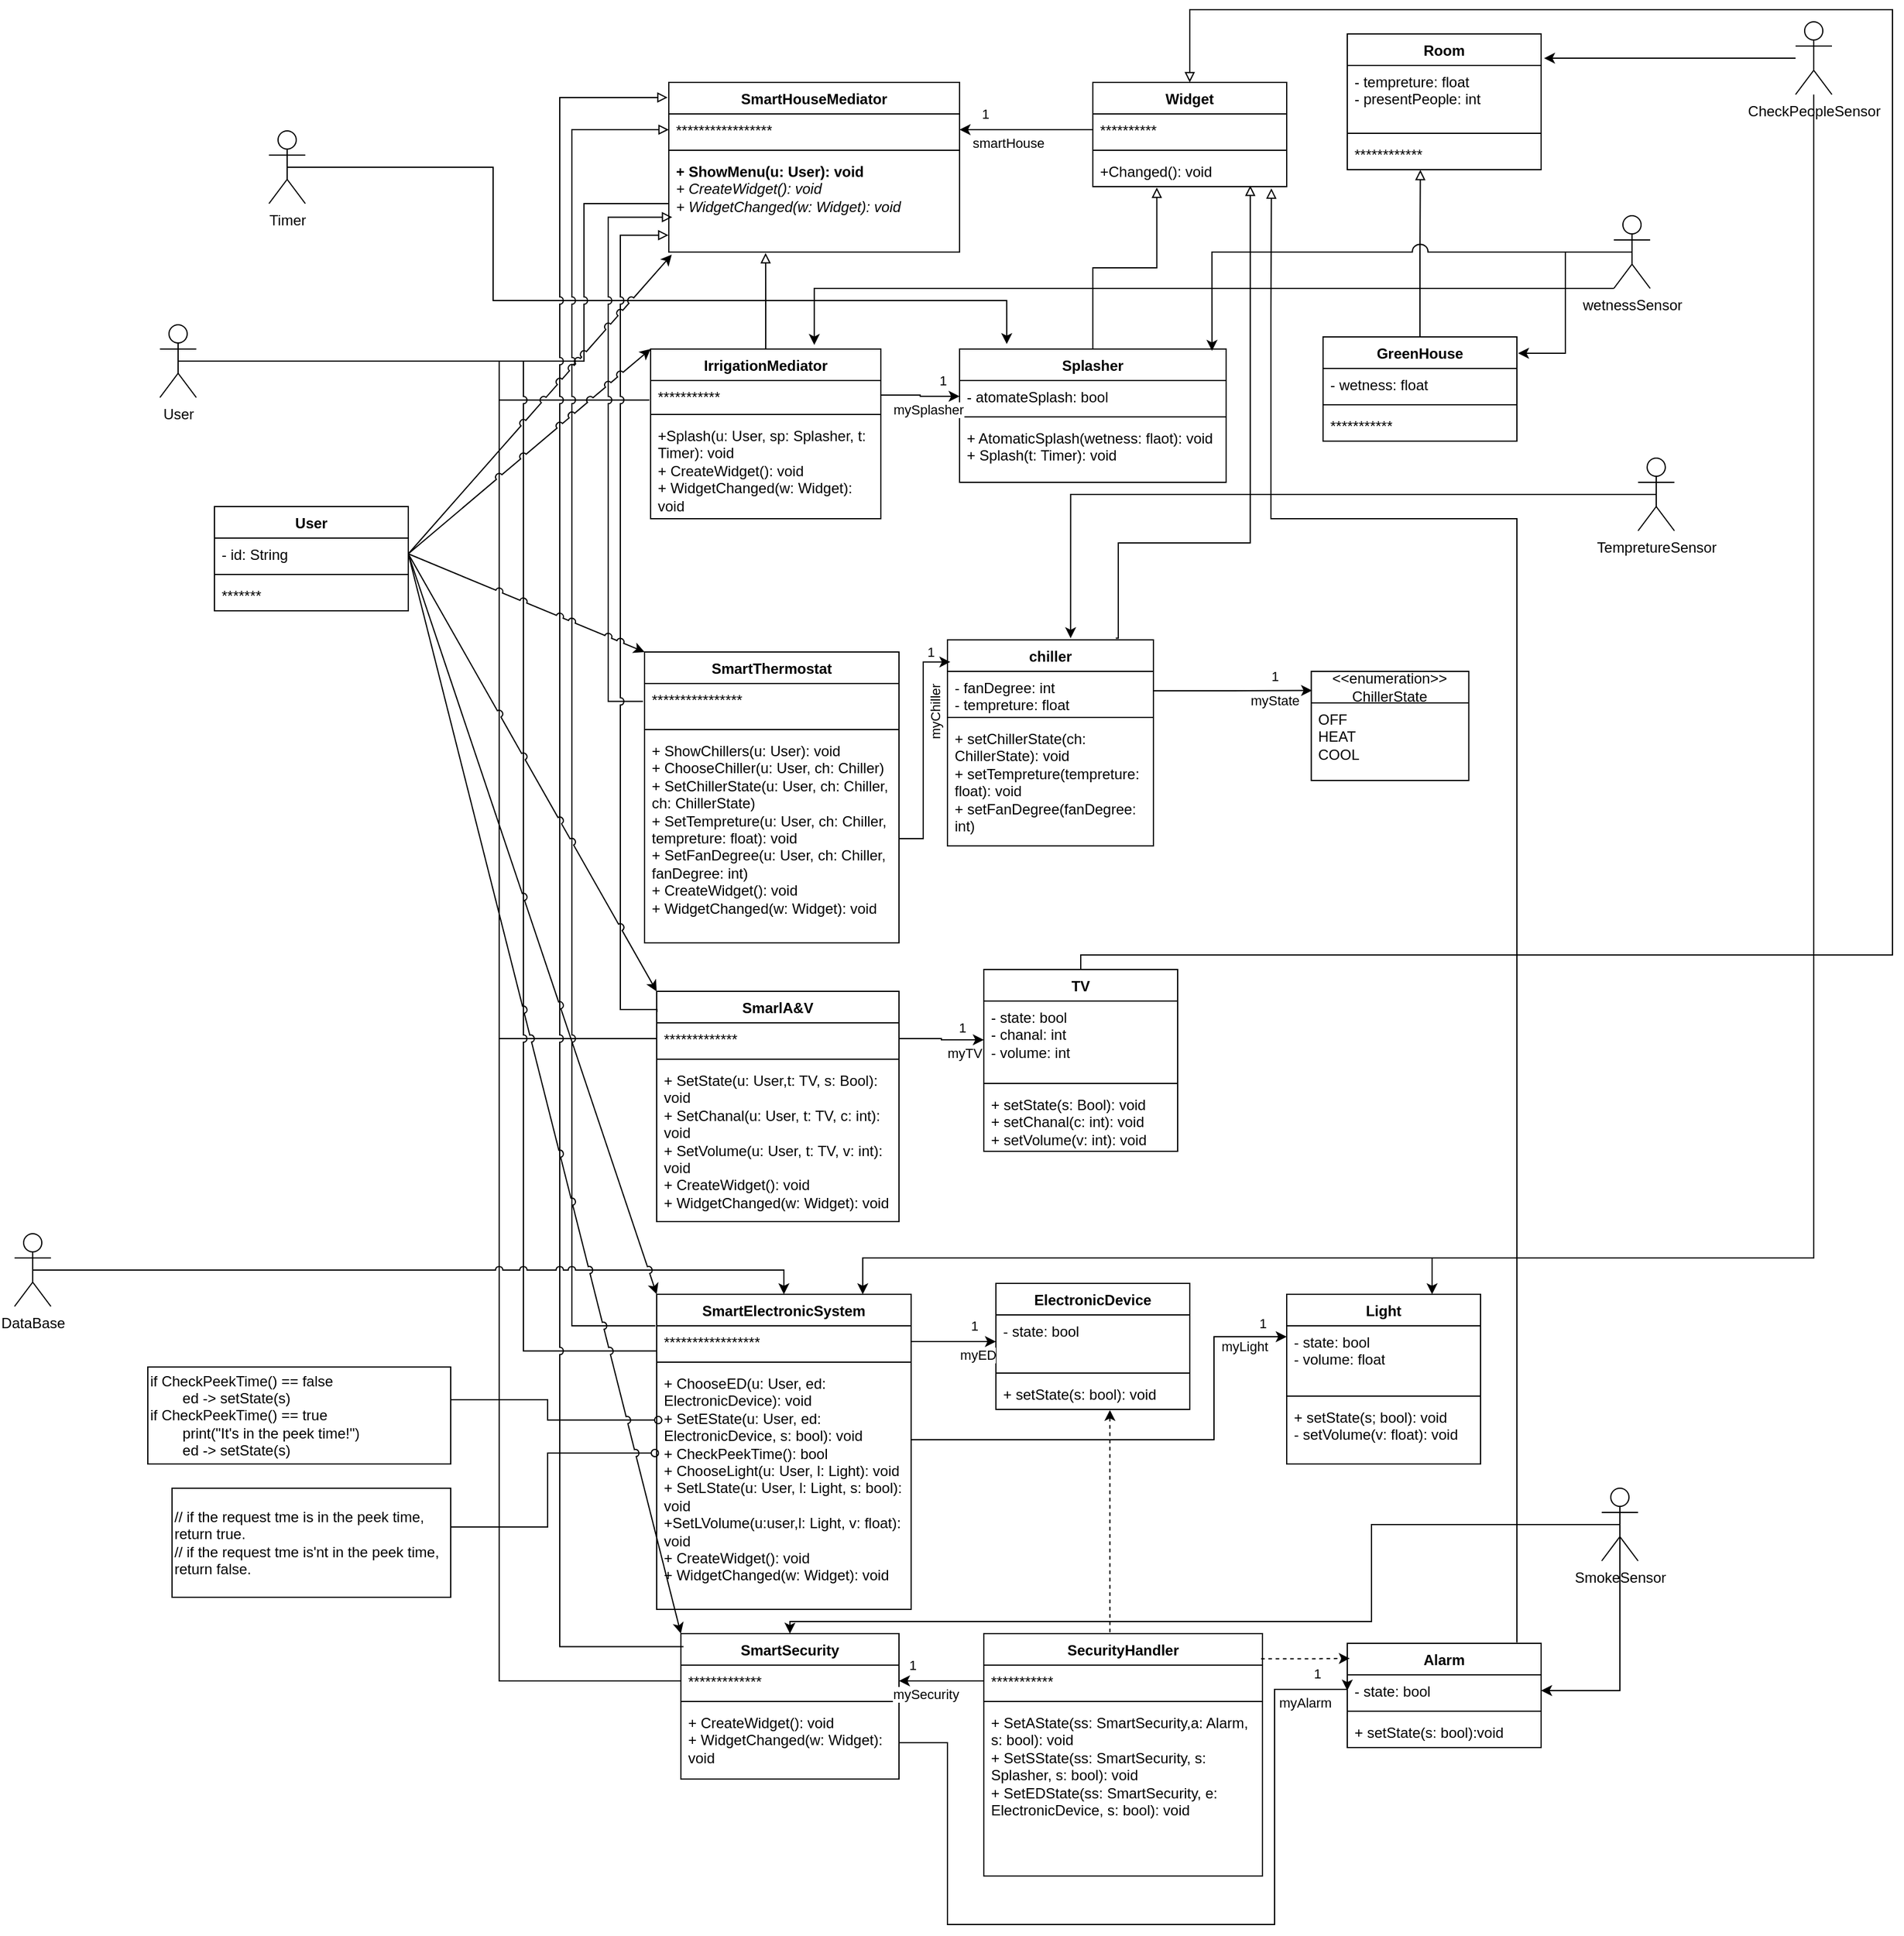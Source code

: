 <mxfile version="26.0.16">
  <diagram name="Page-1" id="rVI1tfhn6U2kd9-MvAMI">
    <mxGraphModel dx="3780" dy="2287" grid="1" gridSize="10" guides="1" tooltips="1" connect="1" arrows="1" fold="1" page="1" pageScale="1" pageWidth="1390" pageHeight="980" math="0" shadow="0">
      <root>
        <mxCell id="0" />
        <mxCell id="1" parent="0" />
        <mxCell id="-4JqRAIje_STTefDtWn_-210" value="SmartHouseMediator" style="swimlane;fontStyle=1;align=center;verticalAlign=top;childLayout=stackLayout;horizontal=1;startSize=26;horizontalStack=0;resizeParent=1;resizeParentMax=0;resizeLast=0;collapsible=1;marginBottom=0;whiteSpace=wrap;html=1;" vertex="1" parent="1">
          <mxGeometry x="-20" y="20" width="240" height="140" as="geometry" />
        </mxCell>
        <mxCell id="-4JqRAIje_STTefDtWn_-211" value="*****************" style="text;strokeColor=none;fillColor=none;align=left;verticalAlign=top;spacingLeft=4;spacingRight=4;overflow=hidden;rotatable=0;points=[[0,0.5],[1,0.5]];portConstraint=eastwest;whiteSpace=wrap;html=1;" vertex="1" parent="-4JqRAIje_STTefDtWn_-210">
          <mxGeometry y="26" width="240" height="26" as="geometry" />
        </mxCell>
        <mxCell id="-4JqRAIje_STTefDtWn_-212" value="" style="line;strokeWidth=1;fillColor=none;align=left;verticalAlign=middle;spacingTop=-1;spacingLeft=3;spacingRight=3;rotatable=0;labelPosition=right;points=[];portConstraint=eastwest;strokeColor=inherit;" vertex="1" parent="-4JqRAIje_STTefDtWn_-210">
          <mxGeometry y="52" width="240" height="8" as="geometry" />
        </mxCell>
        <mxCell id="-4JqRAIje_STTefDtWn_-213" value="&lt;b&gt;+ ShowMenu(u: User): void&lt;/b&gt;&lt;div&gt;&lt;i&gt;+ CreateWidget(): void&lt;/i&gt;&lt;/div&gt;&lt;div&gt;&lt;i&gt;+ WidgetChanged(w: Widget): void&lt;/i&gt;&lt;/div&gt;" style="text;strokeColor=none;fillColor=none;align=left;verticalAlign=top;spacingLeft=4;spacingRight=4;overflow=hidden;rotatable=0;points=[[0,0.5],[1,0.5]];portConstraint=eastwest;whiteSpace=wrap;html=1;" vertex="1" parent="-4JqRAIje_STTefDtWn_-210">
          <mxGeometry y="60" width="240" height="80" as="geometry" />
        </mxCell>
        <mxCell id="-4JqRAIje_STTefDtWn_-214" value="IrrigationMediator" style="swimlane;fontStyle=1;align=center;verticalAlign=top;childLayout=stackLayout;horizontal=1;startSize=26;horizontalStack=0;resizeParent=1;resizeParentMax=0;resizeLast=0;collapsible=1;marginBottom=0;whiteSpace=wrap;html=1;" vertex="1" parent="1">
          <mxGeometry x="-35" y="240" width="190" height="140" as="geometry" />
        </mxCell>
        <mxCell id="-4JqRAIje_STTefDtWn_-215" value="&lt;div&gt;***********&lt;/div&gt;" style="text;strokeColor=none;fillColor=none;align=left;verticalAlign=top;spacingLeft=4;spacingRight=4;overflow=hidden;rotatable=0;points=[[0,0.5],[1,0.5]];portConstraint=eastwest;whiteSpace=wrap;html=1;" vertex="1" parent="-4JqRAIje_STTefDtWn_-214">
          <mxGeometry y="26" width="190" height="24" as="geometry" />
        </mxCell>
        <mxCell id="-4JqRAIje_STTefDtWn_-216" value="" style="line;strokeWidth=1;fillColor=none;align=left;verticalAlign=middle;spacingTop=-1;spacingLeft=3;spacingRight=3;rotatable=0;labelPosition=right;points=[];portConstraint=eastwest;strokeColor=inherit;" vertex="1" parent="-4JqRAIje_STTefDtWn_-214">
          <mxGeometry y="50" width="190" height="8" as="geometry" />
        </mxCell>
        <mxCell id="-4JqRAIje_STTefDtWn_-217" value="+Splash(u: User, sp: Splasher, t: Timer): void&lt;div&gt;&lt;div&gt;+ CreateWidget(): void&lt;/div&gt;&lt;div&gt;+ WidgetChanged(w: Widget): void&lt;/div&gt;&lt;/div&gt;" style="text;strokeColor=none;fillColor=none;align=left;verticalAlign=top;spacingLeft=4;spacingRight=4;overflow=hidden;rotatable=0;points=[[0,0.5],[1,0.5]];portConstraint=eastwest;whiteSpace=wrap;html=1;" vertex="1" parent="-4JqRAIje_STTefDtWn_-214">
          <mxGeometry y="58" width="190" height="82" as="geometry" />
        </mxCell>
        <mxCell id="-4JqRAIje_STTefDtWn_-218" style="edgeStyle=orthogonalEdgeStyle;rounded=0;orthogonalLoop=1;jettySize=auto;html=1;entryX=0.177;entryY=-0.037;entryDx=0;entryDy=0;entryPerimeter=0;exitX=0.5;exitY=0.5;exitDx=0;exitDy=0;exitPerimeter=0;jumpStyle=arc;" edge="1" parent="1" source="-4JqRAIje_STTefDtWn_-219" target="-4JqRAIje_STTefDtWn_-220">
          <mxGeometry relative="1" as="geometry">
            <Array as="points">
              <mxPoint x="-165" y="90" />
              <mxPoint x="-165" y="200" />
              <mxPoint x="259" y="200" />
            </Array>
          </mxGeometry>
        </mxCell>
        <mxCell id="-4JqRAIje_STTefDtWn_-219" value="Timer" style="shape=umlActor;verticalLabelPosition=bottom;verticalAlign=top;html=1;" vertex="1" parent="1">
          <mxGeometry x="-350" y="60" width="30" height="60" as="geometry" />
        </mxCell>
        <mxCell id="-4JqRAIje_STTefDtWn_-220" value="Splasher" style="swimlane;fontStyle=1;align=center;verticalAlign=top;childLayout=stackLayout;horizontal=1;startSize=26;horizontalStack=0;resizeParent=1;resizeParentMax=0;resizeLast=0;collapsible=1;marginBottom=0;whiteSpace=wrap;html=1;" vertex="1" parent="1">
          <mxGeometry x="220" y="240" width="220" height="110" as="geometry" />
        </mxCell>
        <mxCell id="-4JqRAIje_STTefDtWn_-221" value="- atomateSplash: bool" style="text;strokeColor=none;fillColor=none;align=left;verticalAlign=top;spacingLeft=4;spacingRight=4;overflow=hidden;rotatable=0;points=[[0,0.5],[1,0.5]];portConstraint=eastwest;whiteSpace=wrap;html=1;" vertex="1" parent="-4JqRAIje_STTefDtWn_-220">
          <mxGeometry y="26" width="220" height="26" as="geometry" />
        </mxCell>
        <mxCell id="-4JqRAIje_STTefDtWn_-222" value="" style="line;strokeWidth=1;fillColor=none;align=left;verticalAlign=middle;spacingTop=-1;spacingLeft=3;spacingRight=3;rotatable=0;labelPosition=right;points=[];portConstraint=eastwest;strokeColor=inherit;" vertex="1" parent="-4JqRAIje_STTefDtWn_-220">
          <mxGeometry y="52" width="220" height="8" as="geometry" />
        </mxCell>
        <mxCell id="-4JqRAIje_STTefDtWn_-223" value="&lt;div&gt;+ AtomaticSplash(wetness: flaot): void&lt;/div&gt;+ Splash(t: Timer): void" style="text;strokeColor=none;fillColor=none;align=left;verticalAlign=top;spacingLeft=4;spacingRight=4;overflow=hidden;rotatable=0;points=[[0,0.5],[1,0.5]];portConstraint=eastwest;whiteSpace=wrap;html=1;" vertex="1" parent="-4JqRAIje_STTefDtWn_-220">
          <mxGeometry y="60" width="220" height="50" as="geometry" />
        </mxCell>
        <mxCell id="-4JqRAIje_STTefDtWn_-224" value="Widget" style="swimlane;fontStyle=1;align=center;verticalAlign=top;childLayout=stackLayout;horizontal=1;startSize=26;horizontalStack=0;resizeParent=1;resizeParentMax=0;resizeLast=0;collapsible=1;marginBottom=0;whiteSpace=wrap;html=1;" vertex="1" parent="1">
          <mxGeometry x="330" y="20" width="160" height="86" as="geometry" />
        </mxCell>
        <mxCell id="-4JqRAIje_STTefDtWn_-225" value="**********" style="text;strokeColor=none;fillColor=none;align=left;verticalAlign=top;spacingLeft=4;spacingRight=4;overflow=hidden;rotatable=0;points=[[0,0.5],[1,0.5]];portConstraint=eastwest;whiteSpace=wrap;html=1;" vertex="1" parent="-4JqRAIje_STTefDtWn_-224">
          <mxGeometry y="26" width="160" height="26" as="geometry" />
        </mxCell>
        <mxCell id="-4JqRAIje_STTefDtWn_-226" value="" style="line;strokeWidth=1;fillColor=none;align=left;verticalAlign=middle;spacingTop=-1;spacingLeft=3;spacingRight=3;rotatable=0;labelPosition=right;points=[];portConstraint=eastwest;strokeColor=inherit;" vertex="1" parent="-4JqRAIje_STTefDtWn_-224">
          <mxGeometry y="52" width="160" height="8" as="geometry" />
        </mxCell>
        <mxCell id="-4JqRAIje_STTefDtWn_-227" value="+Changed(): void" style="text;strokeColor=none;fillColor=none;align=left;verticalAlign=top;spacingLeft=4;spacingRight=4;overflow=hidden;rotatable=0;points=[[0,0.5],[1,0.5]];portConstraint=eastwest;whiteSpace=wrap;html=1;" vertex="1" parent="-4JqRAIje_STTefDtWn_-224">
          <mxGeometry y="60" width="160" height="26" as="geometry" />
        </mxCell>
        <mxCell id="-4JqRAIje_STTefDtWn_-228" style="edgeStyle=orthogonalEdgeStyle;rounded=0;orthogonalLoop=1;jettySize=auto;html=1;entryX=1;entryY=0.5;entryDx=0;entryDy=0;" edge="1" parent="1" source="-4JqRAIje_STTefDtWn_-225" target="-4JqRAIje_STTefDtWn_-211">
          <mxGeometry relative="1" as="geometry" />
        </mxCell>
        <mxCell id="-4JqRAIje_STTefDtWn_-229" value="1" style="edgeLabel;html=1;align=center;verticalAlign=middle;resizable=0;points=[];" vertex="1" connectable="0" parent="-4JqRAIje_STTefDtWn_-228">
          <mxGeometry x="0.621" y="-2" relative="1" as="geometry">
            <mxPoint y="-11" as="offset" />
          </mxGeometry>
        </mxCell>
        <mxCell id="-4JqRAIje_STTefDtWn_-230" value="smartHouse" style="edgeLabel;html=1;align=center;verticalAlign=middle;resizable=0;points=[];" vertex="1" connectable="0" parent="-4JqRAIje_STTefDtWn_-228">
          <mxGeometry x="0.621" relative="1" as="geometry">
            <mxPoint x="19" y="11" as="offset" />
          </mxGeometry>
        </mxCell>
        <mxCell id="-4JqRAIje_STTefDtWn_-231" style="edgeStyle=orthogonalEdgeStyle;rounded=0;orthogonalLoop=1;jettySize=auto;html=1;entryX=0.333;entryY=1.01;entryDx=0;entryDy=0;entryPerimeter=0;endArrow=block;endFill=0;" edge="1" parent="1" source="-4JqRAIje_STTefDtWn_-214" target="-4JqRAIje_STTefDtWn_-213">
          <mxGeometry relative="1" as="geometry" />
        </mxCell>
        <mxCell id="-4JqRAIje_STTefDtWn_-232" style="edgeStyle=orthogonalEdgeStyle;rounded=0;orthogonalLoop=1;jettySize=auto;html=1;entryX=0.33;entryY=1.029;entryDx=0;entryDy=0;entryPerimeter=0;endArrow=block;endFill=0;jumpStyle=arc;jumpSize=13;" edge="1" parent="1" source="-4JqRAIje_STTefDtWn_-220" target="-4JqRAIje_STTefDtWn_-227">
          <mxGeometry relative="1" as="geometry" />
        </mxCell>
        <mxCell id="-4JqRAIje_STTefDtWn_-233" style="edgeStyle=orthogonalEdgeStyle;rounded=0;orthogonalLoop=1;jettySize=auto;html=1;entryX=0;entryY=0.5;entryDx=0;entryDy=0;" edge="1" parent="1" source="-4JqRAIje_STTefDtWn_-215" target="-4JqRAIje_STTefDtWn_-221">
          <mxGeometry relative="1" as="geometry" />
        </mxCell>
        <mxCell id="-4JqRAIje_STTefDtWn_-234" value="1" style="edgeLabel;html=1;align=center;verticalAlign=middle;resizable=0;points=[];" vertex="1" connectable="0" parent="-4JqRAIje_STTefDtWn_-233">
          <mxGeometry x="0.572" y="3" relative="1" as="geometry">
            <mxPoint y="-10" as="offset" />
          </mxGeometry>
        </mxCell>
        <mxCell id="-4JqRAIje_STTefDtWn_-235" value="mySplasher" style="edgeLabel;html=1;align=center;verticalAlign=middle;resizable=0;points=[];" vertex="1" connectable="0" parent="-4JqRAIje_STTefDtWn_-233">
          <mxGeometry x="0.486" relative="1" as="geometry">
            <mxPoint x="-9" y="11" as="offset" />
          </mxGeometry>
        </mxCell>
        <mxCell id="-4JqRAIje_STTefDtWn_-236" value="Room" style="swimlane;fontStyle=1;align=center;verticalAlign=top;childLayout=stackLayout;horizontal=1;startSize=26;horizontalStack=0;resizeParent=1;resizeParentMax=0;resizeLast=0;collapsible=1;marginBottom=0;whiteSpace=wrap;html=1;" vertex="1" parent="1">
          <mxGeometry x="540" y="-20" width="160" height="112" as="geometry" />
        </mxCell>
        <mxCell id="-4JqRAIje_STTefDtWn_-237" value="- tempreture: float&lt;div&gt;- presentPeople: int&lt;/div&gt;" style="text;strokeColor=none;fillColor=none;align=left;verticalAlign=top;spacingLeft=4;spacingRight=4;overflow=hidden;rotatable=0;points=[[0,0.5],[1,0.5]];portConstraint=eastwest;whiteSpace=wrap;html=1;" vertex="1" parent="-4JqRAIje_STTefDtWn_-236">
          <mxGeometry y="26" width="160" height="52" as="geometry" />
        </mxCell>
        <mxCell id="-4JqRAIje_STTefDtWn_-238" value="" style="line;strokeWidth=1;fillColor=none;align=left;verticalAlign=middle;spacingTop=-1;spacingLeft=3;spacingRight=3;rotatable=0;labelPosition=right;points=[];portConstraint=eastwest;strokeColor=inherit;" vertex="1" parent="-4JqRAIje_STTefDtWn_-236">
          <mxGeometry y="78" width="160" height="8" as="geometry" />
        </mxCell>
        <mxCell id="-4JqRAIje_STTefDtWn_-239" value="************" style="text;strokeColor=none;fillColor=none;align=left;verticalAlign=top;spacingLeft=4;spacingRight=4;overflow=hidden;rotatable=0;points=[[0,0.5],[1,0.5]];portConstraint=eastwest;whiteSpace=wrap;html=1;" vertex="1" parent="-4JqRAIje_STTefDtWn_-236">
          <mxGeometry y="86" width="160" height="26" as="geometry" />
        </mxCell>
        <mxCell id="-4JqRAIje_STTefDtWn_-240" value="GreenHouse" style="swimlane;fontStyle=1;align=center;verticalAlign=top;childLayout=stackLayout;horizontal=1;startSize=26;horizontalStack=0;resizeParent=1;resizeParentMax=0;resizeLast=0;collapsible=1;marginBottom=0;whiteSpace=wrap;html=1;" vertex="1" parent="1">
          <mxGeometry x="520" y="230" width="160" height="86" as="geometry" />
        </mxCell>
        <mxCell id="-4JqRAIje_STTefDtWn_-241" value="- wetness: float&lt;div&gt;&lt;br&gt;&lt;/div&gt;" style="text;strokeColor=none;fillColor=none;align=left;verticalAlign=top;spacingLeft=4;spacingRight=4;overflow=hidden;rotatable=0;points=[[0,0.5],[1,0.5]];portConstraint=eastwest;whiteSpace=wrap;html=1;" vertex="1" parent="-4JqRAIje_STTefDtWn_-240">
          <mxGeometry y="26" width="160" height="26" as="geometry" />
        </mxCell>
        <mxCell id="-4JqRAIje_STTefDtWn_-242" value="" style="line;strokeWidth=1;fillColor=none;align=left;verticalAlign=middle;spacingTop=-1;spacingLeft=3;spacingRight=3;rotatable=0;labelPosition=right;points=[];portConstraint=eastwest;strokeColor=inherit;" vertex="1" parent="-4JqRAIje_STTefDtWn_-240">
          <mxGeometry y="52" width="160" height="8" as="geometry" />
        </mxCell>
        <mxCell id="-4JqRAIje_STTefDtWn_-243" value="***********" style="text;strokeColor=none;fillColor=none;align=left;verticalAlign=top;spacingLeft=4;spacingRight=4;overflow=hidden;rotatable=0;points=[[0,0.5],[1,0.5]];portConstraint=eastwest;whiteSpace=wrap;html=1;" vertex="1" parent="-4JqRAIje_STTefDtWn_-240">
          <mxGeometry y="60" width="160" height="26" as="geometry" />
        </mxCell>
        <mxCell id="-4JqRAIje_STTefDtWn_-244" style="edgeStyle=orthogonalEdgeStyle;rounded=0;orthogonalLoop=1;jettySize=auto;html=1;entryX=0.377;entryY=1.006;entryDx=0;entryDy=0;entryPerimeter=0;endArrow=block;endFill=0;" edge="1" parent="1" source="-4JqRAIje_STTefDtWn_-240" target="-4JqRAIje_STTefDtWn_-239">
          <mxGeometry relative="1" as="geometry" />
        </mxCell>
        <mxCell id="-4JqRAIje_STTefDtWn_-245" value="wetnessSensor" style="shape=umlActor;verticalLabelPosition=bottom;verticalAlign=top;html=1;" vertex="1" parent="1">
          <mxGeometry x="760" y="130" width="30" height="60" as="geometry" />
        </mxCell>
        <mxCell id="-4JqRAIje_STTefDtWn_-246" style="edgeStyle=orthogonalEdgeStyle;rounded=0;orthogonalLoop=1;jettySize=auto;html=1;exitX=0.5;exitY=0.5;exitDx=0;exitDy=0;exitPerimeter=0;entryX=1.006;entryY=0.157;entryDx=0;entryDy=0;entryPerimeter=0;" edge="1" parent="1" source="-4JqRAIje_STTefDtWn_-245" target="-4JqRAIje_STTefDtWn_-240">
          <mxGeometry relative="1" as="geometry" />
        </mxCell>
        <mxCell id="-4JqRAIje_STTefDtWn_-247" style="edgeStyle=orthogonalEdgeStyle;rounded=0;orthogonalLoop=1;jettySize=auto;html=1;entryX=0.947;entryY=0.014;entryDx=0;entryDy=0;entryPerimeter=0;jumpStyle=arc;jumpSize=13;" edge="1" parent="1" source="-4JqRAIje_STTefDtWn_-245" target="-4JqRAIje_STTefDtWn_-220">
          <mxGeometry relative="1" as="geometry" />
        </mxCell>
        <mxCell id="-4JqRAIje_STTefDtWn_-248" style="edgeStyle=orthogonalEdgeStyle;rounded=0;orthogonalLoop=1;jettySize=auto;html=1;entryX=0;entryY=0.5;entryDx=0;entryDy=0;endArrow=none;startFill=0;exitX=0.5;exitY=0.5;exitDx=0;exitDy=0;exitPerimeter=0;jumpStyle=arc;" edge="1" parent="1" source="-4JqRAIje_STTefDtWn_-251" target="-4JqRAIje_STTefDtWn_-213">
          <mxGeometry relative="1" as="geometry">
            <Array as="points">
              <mxPoint x="-90" y="250" />
              <mxPoint x="-90" y="120" />
            </Array>
          </mxGeometry>
        </mxCell>
        <mxCell id="-4JqRAIje_STTefDtWn_-249" style="edgeStyle=orthogonalEdgeStyle;rounded=0;orthogonalLoop=1;jettySize=auto;html=1;exitX=0.5;exitY=0.5;exitDx=0;exitDy=0;exitPerimeter=0;endArrow=none;startFill=0;jumpStyle=arc;" edge="1" parent="1" source="-4JqRAIje_STTefDtWn_-251" target="-4JqRAIje_STTefDtWn_-276">
          <mxGeometry relative="1" as="geometry">
            <Array as="points">
              <mxPoint x="-160" y="250" />
              <mxPoint x="-160" y="809" />
            </Array>
          </mxGeometry>
        </mxCell>
        <mxCell id="-4JqRAIje_STTefDtWn_-250" style="edgeStyle=orthogonalEdgeStyle;rounded=0;orthogonalLoop=1;jettySize=auto;html=1;exitX=0.5;exitY=0.5;exitDx=0;exitDy=0;exitPerimeter=0;entryX=0;entryY=0.5;entryDx=0;entryDy=0;endArrow=none;startFill=0;jumpStyle=arc;" edge="1" parent="1" source="-4JqRAIje_STTefDtWn_-251" target="-4JqRAIje_STTefDtWn_-294">
          <mxGeometry relative="1" as="geometry">
            <Array as="points">
              <mxPoint x="-160" y="250" />
              <mxPoint x="-160" y="1339" />
            </Array>
          </mxGeometry>
        </mxCell>
        <mxCell id="-4JqRAIje_STTefDtWn_-251" value="User" style="shape=umlActor;verticalLabelPosition=bottom;verticalAlign=top;html=1;" vertex="1" parent="1">
          <mxGeometry x="-440" y="220" width="30" height="60" as="geometry" />
        </mxCell>
        <mxCell id="-4JqRAIje_STTefDtWn_-252" style="edgeStyle=orthogonalEdgeStyle;rounded=0;orthogonalLoop=1;jettySize=auto;html=1;entryX=-0.005;entryY=0.671;entryDx=0;entryDy=0;entryPerimeter=0;exitX=0.5;exitY=0.5;exitDx=0;exitDy=0;exitPerimeter=0;endArrow=none;startFill=0;jumpStyle=arc;" edge="1" parent="1" source="-4JqRAIje_STTefDtWn_-251" target="-4JqRAIje_STTefDtWn_-215">
          <mxGeometry relative="1" as="geometry">
            <Array as="points">
              <mxPoint x="-160" y="250" />
              <mxPoint x="-160" y="282" />
            </Array>
          </mxGeometry>
        </mxCell>
        <mxCell id="-4JqRAIje_STTefDtWn_-253" value="SmartThermostat" style="swimlane;fontStyle=1;align=center;verticalAlign=top;childLayout=stackLayout;horizontal=1;startSize=26;horizontalStack=0;resizeParent=1;resizeParentMax=0;resizeLast=0;collapsible=1;marginBottom=0;whiteSpace=wrap;html=1;" vertex="1" parent="1">
          <mxGeometry x="-40" y="490" width="210" height="240" as="geometry" />
        </mxCell>
        <mxCell id="-4JqRAIje_STTefDtWn_-254" value="&lt;div&gt;****************&lt;/div&gt;" style="text;strokeColor=none;fillColor=none;align=left;verticalAlign=top;spacingLeft=4;spacingRight=4;overflow=hidden;rotatable=0;points=[[0,0.5],[1,0.5]];portConstraint=eastwest;whiteSpace=wrap;html=1;" vertex="1" parent="-4JqRAIje_STTefDtWn_-253">
          <mxGeometry y="26" width="210" height="34" as="geometry" />
        </mxCell>
        <mxCell id="-4JqRAIje_STTefDtWn_-255" value="" style="line;strokeWidth=1;fillColor=none;align=left;verticalAlign=middle;spacingTop=-1;spacingLeft=3;spacingRight=3;rotatable=0;labelPosition=right;points=[];portConstraint=eastwest;strokeColor=inherit;" vertex="1" parent="-4JqRAIje_STTefDtWn_-253">
          <mxGeometry y="60" width="210" height="8" as="geometry" />
        </mxCell>
        <mxCell id="-4JqRAIje_STTefDtWn_-256" value="&lt;div&gt;+ ShowChillers(u: User): void&lt;/div&gt;&lt;div&gt;+ ChooseChiller(u: User, ch: Chiller)&lt;/div&gt;&lt;div&gt;+ SetChillerState(u: User&lt;span style=&quot;background-color: transparent; color: light-dark(rgb(0, 0, 0), rgb(255, 255, 255));&quot;&gt;, ch: Chiller&lt;/span&gt;&lt;span style=&quot;background-color: transparent; color: light-dark(rgb(0, 0, 0), rgb(255, 255, 255));&quot;&gt;, ch: ChillerState)&lt;/span&gt;&lt;/div&gt;&lt;div&gt;+ SetTempreture(u: User&lt;span style=&quot;background-color: transparent; color: light-dark(rgb(0, 0, 0), rgb(255, 255, 255));&quot;&gt;, ch: Chiller&lt;/span&gt;&lt;span style=&quot;background-color: transparent; color: light-dark(rgb(0, 0, 0), rgb(255, 255, 255));&quot;&gt;, tempreture: float): void&lt;/span&gt;&lt;/div&gt;&lt;div&gt;+ SetFanDegree(u: User&lt;span style=&quot;background-color: transparent; color: light-dark(rgb(0, 0, 0), rgb(255, 255, 255));&quot;&gt;, ch: Chiller&lt;/span&gt;&lt;span style=&quot;background-color: transparent; color: light-dark(rgb(0, 0, 0), rgb(255, 255, 255));&quot;&gt;, fanDegree: int)&lt;/span&gt;&lt;/div&gt;&lt;div&gt;+ CreateWidget(): void&lt;/div&gt;&lt;div&gt;+ WidgetChanged(w: Widget): void&lt;/div&gt;" style="text;strokeColor=none;fillColor=none;align=left;verticalAlign=top;spacingLeft=4;spacingRight=4;overflow=hidden;rotatable=0;points=[[0,0.5],[1,0.5]];portConstraint=eastwest;whiteSpace=wrap;html=1;" vertex="1" parent="-4JqRAIje_STTefDtWn_-253">
          <mxGeometry y="68" width="210" height="172" as="geometry" />
        </mxCell>
        <mxCell id="-4JqRAIje_STTefDtWn_-257" style="edgeStyle=orthogonalEdgeStyle;rounded=0;orthogonalLoop=1;jettySize=auto;html=1;entryX=0.012;entryY=0.64;entryDx=0;entryDy=0;entryPerimeter=0;endArrow=block;endFill=0;exitX=-0.006;exitY=0.17;exitDx=0;exitDy=0;exitPerimeter=0;jumpStyle=arc;" edge="1" parent="1" source="-4JqRAIje_STTefDtWn_-253" target="-4JqRAIje_STTefDtWn_-213">
          <mxGeometry relative="1" as="geometry">
            <Array as="points">
              <mxPoint x="-70" y="531" />
              <mxPoint x="-70" y="131" />
            </Array>
          </mxGeometry>
        </mxCell>
        <mxCell id="-4JqRAIje_STTefDtWn_-258" style="edgeStyle=orthogonalEdgeStyle;rounded=0;orthogonalLoop=1;jettySize=auto;html=1;exitX=0;exitY=0.18;exitDx=0;exitDy=0;exitPerimeter=0;entryX=0.5;entryY=0.5;entryDx=0;entryDy=0;entryPerimeter=0;endArrow=none;startFill=0;jumpStyle=arc;" edge="1" parent="1" source="-4JqRAIje_STTefDtWn_-288" target="-4JqRAIje_STTefDtWn_-251">
          <mxGeometry relative="1" as="geometry">
            <Array as="points">
              <mxPoint x="-140" y="1067" />
              <mxPoint x="-140" y="250" />
            </Array>
          </mxGeometry>
        </mxCell>
        <mxCell id="-4JqRAIje_STTefDtWn_-259" value="chiller" style="swimlane;fontStyle=1;align=center;verticalAlign=top;childLayout=stackLayout;horizontal=1;startSize=26;horizontalStack=0;resizeParent=1;resizeParentMax=0;resizeLast=0;collapsible=1;marginBottom=0;whiteSpace=wrap;html=1;" vertex="1" parent="1">
          <mxGeometry x="210" y="480" width="170" height="170" as="geometry" />
        </mxCell>
        <mxCell id="-4JqRAIje_STTefDtWn_-260" value="&lt;div&gt;- fanDegree: int&lt;/div&gt;&lt;div&gt;- tempreture: float&lt;/div&gt;" style="text;strokeColor=none;fillColor=none;align=left;verticalAlign=top;spacingLeft=4;spacingRight=4;overflow=hidden;rotatable=0;points=[[0,0.5],[1,0.5]];portConstraint=eastwest;whiteSpace=wrap;html=1;" vertex="1" parent="-4JqRAIje_STTefDtWn_-259">
          <mxGeometry y="26" width="170" height="34" as="geometry" />
        </mxCell>
        <mxCell id="-4JqRAIje_STTefDtWn_-261" value="" style="line;strokeWidth=1;fillColor=none;align=left;verticalAlign=middle;spacingTop=-1;spacingLeft=3;spacingRight=3;rotatable=0;labelPosition=right;points=[];portConstraint=eastwest;strokeColor=inherit;" vertex="1" parent="-4JqRAIje_STTefDtWn_-259">
          <mxGeometry y="60" width="170" height="8" as="geometry" />
        </mxCell>
        <mxCell id="-4JqRAIje_STTefDtWn_-262" value="+ setChillerState(ch: ChillerState): void&lt;div&gt;&lt;div&gt;+ setTempreture(tempreture: float): void&lt;/div&gt;&lt;div&gt;+ setFanDegree(fanDegree: int)&lt;/div&gt;&lt;/div&gt;" style="text;strokeColor=none;fillColor=none;align=left;verticalAlign=top;spacingLeft=4;spacingRight=4;overflow=hidden;rotatable=0;points=[[0,0.5],[1,0.5]];portConstraint=eastwest;whiteSpace=wrap;html=1;" vertex="1" parent="-4JqRAIje_STTefDtWn_-259">
          <mxGeometry y="68" width="170" height="102" as="geometry" />
        </mxCell>
        <mxCell id="-4JqRAIje_STTefDtWn_-263" value="TempretureSensor" style="shape=umlActor;verticalLabelPosition=bottom;verticalAlign=top;html=1;" vertex="1" parent="1">
          <mxGeometry x="780" y="330" width="30" height="60" as="geometry" />
        </mxCell>
        <mxCell id="-4JqRAIje_STTefDtWn_-264" style="edgeStyle=orthogonalEdgeStyle;rounded=0;orthogonalLoop=1;jettySize=auto;html=1;entryX=0.711;entryY=-0.024;entryDx=0;entryDy=0;entryPerimeter=0;" edge="1" parent="1" source="-4JqRAIje_STTefDtWn_-245" target="-4JqRAIje_STTefDtWn_-214">
          <mxGeometry relative="1" as="geometry">
            <Array as="points">
              <mxPoint x="100" y="190" />
            </Array>
            <mxPoint x="100" y="220" as="targetPoint" />
          </mxGeometry>
        </mxCell>
        <mxCell id="-4JqRAIje_STTefDtWn_-265" style="edgeStyle=orthogonalEdgeStyle;rounded=0;orthogonalLoop=1;jettySize=auto;html=1;exitX=0.5;exitY=0.5;exitDx=0;exitDy=0;exitPerimeter=0;entryX=0.598;entryY=-0.008;entryDx=0;entryDy=0;entryPerimeter=0;" edge="1" parent="1" source="-4JqRAIje_STTefDtWn_-263" target="-4JqRAIje_STTefDtWn_-259">
          <mxGeometry relative="1" as="geometry" />
        </mxCell>
        <mxCell id="-4JqRAIje_STTefDtWn_-266" style="edgeStyle=orthogonalEdgeStyle;rounded=0;orthogonalLoop=1;jettySize=auto;html=1;entryX=0.812;entryY=0.966;entryDx=0;entryDy=0;entryPerimeter=0;exitX=0.817;exitY=-0.008;exitDx=0;exitDy=0;exitPerimeter=0;endArrow=block;endFill=0;" edge="1" parent="1" source="-4JqRAIje_STTefDtWn_-259" target="-4JqRAIje_STTefDtWn_-227">
          <mxGeometry relative="1" as="geometry">
            <Array as="points">
              <mxPoint x="351" y="400" />
              <mxPoint x="460" y="400" />
            </Array>
          </mxGeometry>
        </mxCell>
        <mxCell id="-4JqRAIje_STTefDtWn_-267" value="&amp;lt;&amp;lt;enumeration&amp;gt;&amp;gt;&lt;div&gt;ChillerState&lt;/div&gt;" style="swimlane;fontStyle=0;childLayout=stackLayout;horizontal=1;startSize=26;fillColor=none;horizontalStack=0;resizeParent=1;resizeParentMax=0;resizeLast=0;collapsible=1;marginBottom=0;whiteSpace=wrap;html=1;" vertex="1" parent="1">
          <mxGeometry x="510.29" y="506" width="130" height="90" as="geometry" />
        </mxCell>
        <mxCell id="-4JqRAIje_STTefDtWn_-268" value="OFF&lt;div&gt;HEAT&lt;/div&gt;&lt;div&gt;COOL&lt;/div&gt;" style="text;strokeColor=none;fillColor=none;align=left;verticalAlign=top;spacingLeft=4;spacingRight=4;overflow=hidden;rotatable=0;points=[[0,0.5],[1,0.5]];portConstraint=eastwest;whiteSpace=wrap;html=1;" vertex="1" parent="-4JqRAIje_STTefDtWn_-267">
          <mxGeometry y="26" width="130" height="64" as="geometry" />
        </mxCell>
        <mxCell id="-4JqRAIje_STTefDtWn_-269" style="edgeStyle=orthogonalEdgeStyle;rounded=0;orthogonalLoop=1;jettySize=auto;html=1;entryX=0.005;entryY=0.175;entryDx=0;entryDy=0;entryPerimeter=0;" edge="1" parent="1" source="-4JqRAIje_STTefDtWn_-260" target="-4JqRAIje_STTefDtWn_-267">
          <mxGeometry relative="1" as="geometry">
            <Array as="points">
              <mxPoint x="440" y="522" />
              <mxPoint x="440" y="522" />
            </Array>
          </mxGeometry>
        </mxCell>
        <mxCell id="-4JqRAIje_STTefDtWn_-270" value="1" style="edgeLabel;html=1;align=center;verticalAlign=middle;resizable=0;points=[];" vertex="1" connectable="0" parent="-4JqRAIje_STTefDtWn_-269">
          <mxGeometry x="0.824" relative="1" as="geometry">
            <mxPoint x="-20" y="-12" as="offset" />
          </mxGeometry>
        </mxCell>
        <mxCell id="-4JqRAIje_STTefDtWn_-271" value="myState" style="edgeLabel;html=1;align=center;verticalAlign=middle;resizable=0;points=[];" vertex="1" connectable="0" parent="-4JqRAIje_STTefDtWn_-269">
          <mxGeometry x="0.79" y="-1" relative="1" as="geometry">
            <mxPoint x="-17" y="7" as="offset" />
          </mxGeometry>
        </mxCell>
        <mxCell id="-4JqRAIje_STTefDtWn_-272" style="edgeStyle=orthogonalEdgeStyle;rounded=0;orthogonalLoop=1;jettySize=auto;html=1;entryX=0.014;entryY=0.107;entryDx=0;entryDy=0;entryPerimeter=0;" edge="1" parent="1" source="-4JqRAIje_STTefDtWn_-256" target="-4JqRAIje_STTefDtWn_-259">
          <mxGeometry relative="1" as="geometry" />
        </mxCell>
        <mxCell id="-4JqRAIje_STTefDtWn_-273" value="1" style="edgeLabel;html=1;align=center;verticalAlign=middle;resizable=0;points=[];" vertex="1" connectable="0" parent="-4JqRAIje_STTefDtWn_-272">
          <mxGeometry x="0.821" y="1" relative="1" as="geometry">
            <mxPoint y="-7" as="offset" />
          </mxGeometry>
        </mxCell>
        <mxCell id="-4JqRAIje_STTefDtWn_-274" value="myChiller" style="edgeLabel;html=1;align=center;verticalAlign=middle;resizable=0;points=[];rotation=-90;" vertex="1" connectable="0" parent="-4JqRAIje_STTefDtWn_-272">
          <mxGeometry x="0.693" y="-3" relative="1" as="geometry">
            <mxPoint x="7" y="35" as="offset" />
          </mxGeometry>
        </mxCell>
        <mxCell id="-4JqRAIje_STTefDtWn_-275" value="SmarlA&amp;amp;V" style="swimlane;fontStyle=1;align=center;verticalAlign=top;childLayout=stackLayout;horizontal=1;startSize=26;horizontalStack=0;resizeParent=1;resizeParentMax=0;resizeLast=0;collapsible=1;marginBottom=0;whiteSpace=wrap;html=1;" vertex="1" parent="1">
          <mxGeometry x="-30" y="770" width="200" height="190" as="geometry" />
        </mxCell>
        <mxCell id="-4JqRAIje_STTefDtWn_-276" value="*************" style="text;strokeColor=none;fillColor=none;align=left;verticalAlign=top;spacingLeft=4;spacingRight=4;overflow=hidden;rotatable=0;points=[[0,0.5],[1,0.5]];portConstraint=eastwest;whiteSpace=wrap;html=1;" vertex="1" parent="-4JqRAIje_STTefDtWn_-275">
          <mxGeometry y="26" width="200" height="26" as="geometry" />
        </mxCell>
        <mxCell id="-4JqRAIje_STTefDtWn_-277" value="" style="line;strokeWidth=1;fillColor=none;align=left;verticalAlign=middle;spacingTop=-1;spacingLeft=3;spacingRight=3;rotatable=0;labelPosition=right;points=[];portConstraint=eastwest;strokeColor=inherit;" vertex="1" parent="-4JqRAIje_STTefDtWn_-275">
          <mxGeometry y="52" width="200" height="8" as="geometry" />
        </mxCell>
        <mxCell id="-4JqRAIje_STTefDtWn_-278" value="&lt;div&gt;&lt;span style=&quot;background-color: transparent; color: light-dark(rgb(0, 0, 0), rgb(255, 255, 255));&quot;&gt;+&lt;/span&gt;&lt;span style=&quot;background-color: transparent; color: light-dark(rgb(0, 0, 0), rgb(255, 255, 255));&quot;&gt;&amp;nbsp;SetState(u: User,t: TV, s: Bool): void&lt;/span&gt;&lt;/div&gt;&lt;div&gt;+ SetChanal(u: User,&amp;nbsp;&lt;span style=&quot;background-color: transparent; color: light-dark(rgb(0, 0, 0), rgb(255, 255, 255));&quot;&gt;t: TV,&lt;/span&gt;&lt;span style=&quot;background-color: transparent; color: light-dark(rgb(0, 0, 0), rgb(255, 255, 255));&quot;&gt;&amp;nbsp;c: int): void&lt;/span&gt;&lt;/div&gt;&lt;div&gt;+ SetVolume(u: User,&amp;nbsp;&lt;span style=&quot;background-color: transparent; color: light-dark(rgb(0, 0, 0), rgb(255, 255, 255));&quot;&gt;t: TV,&lt;/span&gt;&lt;span style=&quot;background-color: transparent; color: light-dark(rgb(0, 0, 0), rgb(255, 255, 255));&quot;&gt;&amp;nbsp;v: int): void&lt;/span&gt;&lt;/div&gt;&lt;div&gt;&lt;span style=&quot;background-color: transparent; color: light-dark(rgb(0, 0, 0), rgb(255, 255, 255));&quot;&gt;+ CreateWidget(): void&lt;/span&gt;&lt;/div&gt;&lt;div&gt;+ WidgetChanged(w: Widget): void&lt;br&gt;&lt;/div&gt;" style="text;strokeColor=none;fillColor=none;align=left;verticalAlign=top;spacingLeft=4;spacingRight=4;overflow=hidden;rotatable=0;points=[[0,0.5],[1,0.5]];portConstraint=eastwest;whiteSpace=wrap;html=1;" vertex="1" parent="-4JqRAIje_STTefDtWn_-275">
          <mxGeometry y="60" width="200" height="130" as="geometry" />
        </mxCell>
        <mxCell id="-4JqRAIje_STTefDtWn_-279" style="edgeStyle=orthogonalEdgeStyle;rounded=0;orthogonalLoop=1;jettySize=auto;html=1;exitX=0.5;exitY=0;exitDx=0;exitDy=0;entryX=0.5;entryY=0;entryDx=0;entryDy=0;endArrow=block;endFill=0;" edge="1" parent="1" source="-4JqRAIje_STTefDtWn_-280" target="-4JqRAIje_STTefDtWn_-224">
          <mxGeometry relative="1" as="geometry">
            <Array as="points">
              <mxPoint x="320" y="740" />
              <mxPoint x="990" y="740" />
              <mxPoint x="990" y="-40" />
              <mxPoint x="410" y="-40" />
            </Array>
          </mxGeometry>
        </mxCell>
        <mxCell id="-4JqRAIje_STTefDtWn_-280" value="TV" style="swimlane;fontStyle=1;align=center;verticalAlign=top;childLayout=stackLayout;horizontal=1;startSize=26;horizontalStack=0;resizeParent=1;resizeParentMax=0;resizeLast=0;collapsible=1;marginBottom=0;whiteSpace=wrap;html=1;" vertex="1" parent="1">
          <mxGeometry x="240" y="752" width="160" height="150" as="geometry" />
        </mxCell>
        <mxCell id="-4JqRAIje_STTefDtWn_-281" value="- state: bool&lt;div&gt;- chanal: int&lt;/div&gt;&lt;div&gt;- volume: int&lt;/div&gt;" style="text;strokeColor=none;fillColor=none;align=left;verticalAlign=top;spacingLeft=4;spacingRight=4;overflow=hidden;rotatable=0;points=[[0,0.5],[1,0.5]];portConstraint=eastwest;whiteSpace=wrap;html=1;" vertex="1" parent="-4JqRAIje_STTefDtWn_-280">
          <mxGeometry y="26" width="160" height="64" as="geometry" />
        </mxCell>
        <mxCell id="-4JqRAIje_STTefDtWn_-282" value="" style="line;strokeWidth=1;fillColor=none;align=left;verticalAlign=middle;spacingTop=-1;spacingLeft=3;spacingRight=3;rotatable=0;labelPosition=right;points=[];portConstraint=eastwest;strokeColor=inherit;" vertex="1" parent="-4JqRAIje_STTefDtWn_-280">
          <mxGeometry y="90" width="160" height="8" as="geometry" />
        </mxCell>
        <mxCell id="-4JqRAIje_STTefDtWn_-283" value="+ setState(s: Bool): void&lt;div&gt;+ setChanal(c: int): void&lt;/div&gt;&lt;div&gt;+ setVolume(v: int): void&lt;/div&gt;" style="text;strokeColor=none;fillColor=none;align=left;verticalAlign=top;spacingLeft=4;spacingRight=4;overflow=hidden;rotatable=0;points=[[0,0.5],[1,0.5]];portConstraint=eastwest;whiteSpace=wrap;html=1;" vertex="1" parent="-4JqRAIje_STTefDtWn_-280">
          <mxGeometry y="98" width="160" height="52" as="geometry" />
        </mxCell>
        <mxCell id="-4JqRAIje_STTefDtWn_-284" style="edgeStyle=orthogonalEdgeStyle;rounded=0;orthogonalLoop=1;jettySize=auto;html=1;entryX=-0.001;entryY=0.826;entryDx=0;entryDy=0;entryPerimeter=0;exitX=0.001;exitY=0.09;exitDx=0;exitDy=0;exitPerimeter=0;endArrow=block;endFill=0;jumpStyle=arc;" edge="1" parent="1" source="-4JqRAIje_STTefDtWn_-275" target="-4JqRAIje_STTefDtWn_-213">
          <mxGeometry relative="1" as="geometry">
            <Array as="points">
              <mxPoint x="-60" y="785" />
              <mxPoint x="-60" y="146" />
            </Array>
          </mxGeometry>
        </mxCell>
        <mxCell id="-4JqRAIje_STTefDtWn_-285" style="edgeStyle=orthogonalEdgeStyle;rounded=0;orthogonalLoop=1;jettySize=auto;html=1;entryX=0;entryY=0.5;entryDx=0;entryDy=0;" edge="1" parent="1" source="-4JqRAIje_STTefDtWn_-276" target="-4JqRAIje_STTefDtWn_-281">
          <mxGeometry relative="1" as="geometry" />
        </mxCell>
        <mxCell id="-4JqRAIje_STTefDtWn_-286" value="1" style="edgeLabel;html=1;align=center;verticalAlign=middle;resizable=0;points=[];" vertex="1" connectable="0" parent="-4JqRAIje_STTefDtWn_-285">
          <mxGeometry x="0.596" y="3" relative="1" as="geometry">
            <mxPoint x="-4" y="-7" as="offset" />
          </mxGeometry>
        </mxCell>
        <mxCell id="-4JqRAIje_STTefDtWn_-287" value="myTV" style="edgeLabel;html=1;align=center;verticalAlign=middle;resizable=0;points=[];" vertex="1" connectable="0" parent="-4JqRAIje_STTefDtWn_-285">
          <mxGeometry x="0.322" y="-2" relative="1" as="geometry">
            <mxPoint x="8" y="9" as="offset" />
          </mxGeometry>
        </mxCell>
        <mxCell id="-4JqRAIje_STTefDtWn_-288" value="SmartElectronicSystem" style="swimlane;fontStyle=1;align=center;verticalAlign=top;childLayout=stackLayout;horizontal=1;startSize=26;horizontalStack=0;resizeParent=1;resizeParentMax=0;resizeLast=0;collapsible=1;marginBottom=0;whiteSpace=wrap;html=1;" vertex="1" parent="1">
          <mxGeometry x="-30" y="1020" width="210" height="260" as="geometry" />
        </mxCell>
        <mxCell id="-4JqRAIje_STTefDtWn_-289" value="*****************" style="text;strokeColor=none;fillColor=none;align=left;verticalAlign=top;spacingLeft=4;spacingRight=4;overflow=hidden;rotatable=0;points=[[0,0.5],[1,0.5]];portConstraint=eastwest;whiteSpace=wrap;html=1;" vertex="1" parent="-4JqRAIje_STTefDtWn_-288">
          <mxGeometry y="26" width="210" height="26" as="geometry" />
        </mxCell>
        <mxCell id="-4JqRAIje_STTefDtWn_-290" value="" style="line;strokeWidth=1;fillColor=none;align=left;verticalAlign=middle;spacingTop=-1;spacingLeft=3;spacingRight=3;rotatable=0;labelPosition=right;points=[];portConstraint=eastwest;strokeColor=inherit;" vertex="1" parent="-4JqRAIje_STTefDtWn_-288">
          <mxGeometry y="52" width="210" height="8" as="geometry" />
        </mxCell>
        <mxCell id="-4JqRAIje_STTefDtWn_-291" value="&lt;div&gt;&lt;span style=&quot;background-color: transparent; color: light-dark(rgb(0, 0, 0), rgb(255, 255, 255));&quot;&gt;+ ChooseED(u: User, ed: ElectronicDevice): void&lt;/span&gt;&lt;/div&gt;&lt;div&gt;&lt;span style=&quot;background-color: transparent; color: light-dark(rgb(0, 0, 0), rgb(255, 255, 255));&quot;&gt;+ SetEState(u: User,&lt;/span&gt;&lt;span style=&quot;background-color: transparent; color: light-dark(rgb(0, 0, 0), rgb(255, 255, 255));&quot;&gt;&amp;nbsp;&lt;/span&gt;&lt;span style=&quot;background-color: transparent; color: light-dark(rgb(0, 0, 0), rgb(255, 255, 255));&quot;&gt;ed: ElectronicDevice,&lt;/span&gt;&lt;span style=&quot;background-color: transparent; color: light-dark(rgb(0, 0, 0), rgb(255, 255, 255));&quot;&gt;&amp;nbsp;s: bool): void&lt;/span&gt;&lt;/div&gt;&lt;div&gt;+ CheckPeekTime(): bool&lt;/div&gt;&lt;div&gt;+ ChooseLight(u: User, l: Light): void&lt;/div&gt;&lt;div&gt;&lt;span style=&quot;background-color: transparent; color: light-dark(rgb(0, 0, 0), rgb(255, 255, 255));&quot;&gt;+ SetLState(u: User, l: Light, s: bool): void&lt;/span&gt;&lt;/div&gt;&lt;div&gt;+SetLVolume(u:user,&lt;span style=&quot;background-color: transparent; color: light-dark(rgb(0, 0, 0), rgb(255, 255, 255));&quot;&gt;l: Light,&lt;/span&gt;&lt;span style=&quot;background-color: transparent; color: light-dark(rgb(0, 0, 0), rgb(255, 255, 255));&quot;&gt;&amp;nbsp;v: float): void&lt;/span&gt;&lt;/div&gt;&lt;div&gt;&lt;span style=&quot;background-color: transparent; color: light-dark(rgb(0, 0, 0), rgb(255, 255, 255));&quot;&gt;+ CreateWidget(): void&lt;/span&gt;&lt;/div&gt;&lt;div&gt;+ WidgetChanged(w: Widget): void&lt;/div&gt;" style="text;strokeColor=none;fillColor=none;align=left;verticalAlign=top;spacingLeft=4;spacingRight=4;overflow=hidden;rotatable=0;points=[[0,0.5],[1,0.5]];portConstraint=eastwest;whiteSpace=wrap;html=1;" vertex="1" parent="-4JqRAIje_STTefDtWn_-288">
          <mxGeometry y="60" width="210" height="200" as="geometry" />
        </mxCell>
        <mxCell id="-4JqRAIje_STTefDtWn_-292" style="edgeStyle=orthogonalEdgeStyle;rounded=0;orthogonalLoop=1;jettySize=auto;html=1;entryX=0;entryY=0.5;entryDx=0;entryDy=0;exitX=-0.005;exitY=0.1;exitDx=0;exitDy=0;exitPerimeter=0;endArrow=block;endFill=0;jumpStyle=arc;" edge="1" parent="1" source="-4JqRAIje_STTefDtWn_-288" target="-4JqRAIje_STTefDtWn_-211">
          <mxGeometry relative="1" as="geometry">
            <Array as="points">
              <mxPoint x="-100" y="1046" />
              <mxPoint x="-100" y="59" />
            </Array>
          </mxGeometry>
        </mxCell>
        <mxCell id="-4JqRAIje_STTefDtWn_-293" value="SmartSecurity" style="swimlane;fontStyle=1;align=center;verticalAlign=top;childLayout=stackLayout;horizontal=1;startSize=26;horizontalStack=0;resizeParent=1;resizeParentMax=0;resizeLast=0;collapsible=1;marginBottom=0;whiteSpace=wrap;html=1;" vertex="1" parent="1">
          <mxGeometry x="-10" y="1300" width="180" height="120" as="geometry" />
        </mxCell>
        <mxCell id="-4JqRAIje_STTefDtWn_-294" value="*************" style="text;strokeColor=none;fillColor=none;align=left;verticalAlign=top;spacingLeft=4;spacingRight=4;overflow=hidden;rotatable=0;points=[[0,0.5],[1,0.5]];portConstraint=eastwest;whiteSpace=wrap;html=1;" vertex="1" parent="-4JqRAIje_STTefDtWn_-293">
          <mxGeometry y="26" width="180" height="26" as="geometry" />
        </mxCell>
        <mxCell id="-4JqRAIje_STTefDtWn_-295" value="" style="line;strokeWidth=1;fillColor=none;align=left;verticalAlign=middle;spacingTop=-1;spacingLeft=3;spacingRight=3;rotatable=0;labelPosition=right;points=[];portConstraint=eastwest;strokeColor=inherit;" vertex="1" parent="-4JqRAIje_STTefDtWn_-293">
          <mxGeometry y="52" width="180" height="8" as="geometry" />
        </mxCell>
        <mxCell id="-4JqRAIje_STTefDtWn_-296" value="&lt;div&gt;&lt;span style=&quot;background-color: transparent; color: light-dark(rgb(0, 0, 0), rgb(255, 255, 255));&quot;&gt;+ CreateWidget(): void&lt;/span&gt;&lt;/div&gt;&lt;div&gt;+ WidgetChanged(w: Widget): void&lt;/div&gt;" style="text;strokeColor=none;fillColor=none;align=left;verticalAlign=top;spacingLeft=4;spacingRight=4;overflow=hidden;rotatable=0;points=[[0,0.5],[1,0.5]];portConstraint=eastwest;whiteSpace=wrap;html=1;" vertex="1" parent="-4JqRAIje_STTefDtWn_-293">
          <mxGeometry y="60" width="180" height="60" as="geometry" />
        </mxCell>
        <mxCell id="-4JqRAIje_STTefDtWn_-297" style="edgeStyle=orthogonalEdgeStyle;rounded=0;orthogonalLoop=1;jettySize=auto;html=1;entryX=-0.004;entryY=0.089;entryDx=0;entryDy=0;entryPerimeter=0;endArrow=block;endFill=0;exitX=0.012;exitY=0.09;exitDx=0;exitDy=0;exitPerimeter=0;jumpStyle=arc;" edge="1" parent="1" source="-4JqRAIje_STTefDtWn_-293" target="-4JqRAIje_STTefDtWn_-210">
          <mxGeometry relative="1" as="geometry">
            <Array as="points">
              <mxPoint x="-110" y="1311" />
              <mxPoint x="-110" y="33" />
            </Array>
          </mxGeometry>
        </mxCell>
        <mxCell id="-4JqRAIje_STTefDtWn_-298" value="ElectronicDevice" style="swimlane;fontStyle=1;align=center;verticalAlign=top;childLayout=stackLayout;horizontal=1;startSize=26;horizontalStack=0;resizeParent=1;resizeParentMax=0;resizeLast=0;collapsible=1;marginBottom=0;whiteSpace=wrap;html=1;" vertex="1" parent="1">
          <mxGeometry x="250" y="1011" width="160" height="104" as="geometry" />
        </mxCell>
        <mxCell id="-4JqRAIje_STTefDtWn_-299" value="- state: bool" style="text;strokeColor=none;fillColor=none;align=left;verticalAlign=top;spacingLeft=4;spacingRight=4;overflow=hidden;rotatable=0;points=[[0,0.5],[1,0.5]];portConstraint=eastwest;whiteSpace=wrap;html=1;" vertex="1" parent="-4JqRAIje_STTefDtWn_-298">
          <mxGeometry y="26" width="160" height="44" as="geometry" />
        </mxCell>
        <mxCell id="-4JqRAIje_STTefDtWn_-300" value="" style="line;strokeWidth=1;fillColor=none;align=left;verticalAlign=middle;spacingTop=-1;spacingLeft=3;spacingRight=3;rotatable=0;labelPosition=right;points=[];portConstraint=eastwest;strokeColor=inherit;" vertex="1" parent="-4JqRAIje_STTefDtWn_-298">
          <mxGeometry y="70" width="160" height="8" as="geometry" />
        </mxCell>
        <mxCell id="-4JqRAIje_STTefDtWn_-301" value="+ setState(s: bool): void" style="text;strokeColor=none;fillColor=none;align=left;verticalAlign=top;spacingLeft=4;spacingRight=4;overflow=hidden;rotatable=0;points=[[0,0.5],[1,0.5]];portConstraint=eastwest;whiteSpace=wrap;html=1;" vertex="1" parent="-4JqRAIje_STTefDtWn_-298">
          <mxGeometry y="78" width="160" height="26" as="geometry" />
        </mxCell>
        <mxCell id="-4JqRAIje_STTefDtWn_-302" value="Light" style="swimlane;fontStyle=1;align=center;verticalAlign=top;childLayout=stackLayout;horizontal=1;startSize=26;horizontalStack=0;resizeParent=1;resizeParentMax=0;resizeLast=0;collapsible=1;marginBottom=0;whiteSpace=wrap;html=1;" vertex="1" parent="1">
          <mxGeometry x="490" y="1020" width="160" height="140" as="geometry" />
        </mxCell>
        <mxCell id="-4JqRAIje_STTefDtWn_-303" value="- state: bool&lt;div&gt;- volume: float&lt;/div&gt;" style="text;strokeColor=none;fillColor=none;align=left;verticalAlign=top;spacingLeft=4;spacingRight=4;overflow=hidden;rotatable=0;points=[[0,0.5],[1,0.5]];portConstraint=eastwest;whiteSpace=wrap;html=1;" vertex="1" parent="-4JqRAIje_STTefDtWn_-302">
          <mxGeometry y="26" width="160" height="54" as="geometry" />
        </mxCell>
        <mxCell id="-4JqRAIje_STTefDtWn_-304" value="" style="line;strokeWidth=1;fillColor=none;align=left;verticalAlign=middle;spacingTop=-1;spacingLeft=3;spacingRight=3;rotatable=0;labelPosition=right;points=[];portConstraint=eastwest;strokeColor=inherit;" vertex="1" parent="-4JqRAIje_STTefDtWn_-302">
          <mxGeometry y="80" width="160" height="8" as="geometry" />
        </mxCell>
        <mxCell id="-4JqRAIje_STTefDtWn_-305" value="+ setState(s; bool): void&lt;div&gt;- setVolume(v: float): void&lt;/div&gt;" style="text;strokeColor=none;fillColor=none;align=left;verticalAlign=top;spacingLeft=4;spacingRight=4;overflow=hidden;rotatable=0;points=[[0,0.5],[1,0.5]];portConstraint=eastwest;whiteSpace=wrap;html=1;" vertex="1" parent="-4JqRAIje_STTefDtWn_-302">
          <mxGeometry y="88" width="160" height="52" as="geometry" />
        </mxCell>
        <mxCell id="-4JqRAIje_STTefDtWn_-306" style="edgeStyle=orthogonalEdgeStyle;rounded=0;orthogonalLoop=1;jettySize=auto;html=1;entryX=0;entryY=0.5;entryDx=0;entryDy=0;" edge="1" parent="1" source="-4JqRAIje_STTefDtWn_-289" target="-4JqRAIje_STTefDtWn_-299">
          <mxGeometry relative="1" as="geometry" />
        </mxCell>
        <mxCell id="-4JqRAIje_STTefDtWn_-307" value="1" style="edgeLabel;html=1;align=center;verticalAlign=middle;resizable=0;points=[];" vertex="1" connectable="0" parent="-4JqRAIje_STTefDtWn_-306">
          <mxGeometry x="0.484" relative="1" as="geometry">
            <mxPoint y="-13" as="offset" />
          </mxGeometry>
        </mxCell>
        <mxCell id="-4JqRAIje_STTefDtWn_-308" value="myED" style="edgeLabel;html=1;align=center;verticalAlign=middle;resizable=0;points=[];" vertex="1" connectable="0" parent="-4JqRAIje_STTefDtWn_-306">
          <mxGeometry x="0.573" y="2" relative="1" as="geometry">
            <mxPoint y="13" as="offset" />
          </mxGeometry>
        </mxCell>
        <mxCell id="-4JqRAIje_STTefDtWn_-309" style="edgeStyle=orthogonalEdgeStyle;rounded=0;orthogonalLoop=1;jettySize=auto;html=1;entryX=0;entryY=0.25;entryDx=0;entryDy=0;" edge="1" parent="1" source="-4JqRAIje_STTefDtWn_-291" target="-4JqRAIje_STTefDtWn_-302">
          <mxGeometry relative="1" as="geometry">
            <Array as="points">
              <mxPoint x="430" y="1140" />
              <mxPoint x="430" y="1055" />
            </Array>
          </mxGeometry>
        </mxCell>
        <mxCell id="-4JqRAIje_STTefDtWn_-310" value="1" style="edgeLabel;html=1;align=center;verticalAlign=middle;resizable=0;points=[];" vertex="1" connectable="0" parent="-4JqRAIje_STTefDtWn_-309">
          <mxGeometry x="0.899" y="-4" relative="1" as="geometry">
            <mxPoint y="-15" as="offset" />
          </mxGeometry>
        </mxCell>
        <mxCell id="-4JqRAIje_STTefDtWn_-311" value="myLight" style="edgeLabel;html=1;align=center;verticalAlign=middle;resizable=0;points=[];" vertex="1" connectable="0" parent="-4JqRAIje_STTefDtWn_-309">
          <mxGeometry x="0.899" y="-4" relative="1" as="geometry">
            <mxPoint x="-15" y="4" as="offset" />
          </mxGeometry>
        </mxCell>
        <mxCell id="-4JqRAIje_STTefDtWn_-312" style="edgeStyle=orthogonalEdgeStyle;rounded=0;orthogonalLoop=1;jettySize=auto;html=1;entryX=0.75;entryY=0;entryDx=0;entryDy=0;" edge="1" parent="1" source="-4JqRAIje_STTefDtWn_-313" target="-4JqRAIje_STTefDtWn_-302">
          <mxGeometry relative="1" as="geometry">
            <Array as="points">
              <mxPoint x="925" y="990" />
              <mxPoint x="610" y="990" />
            </Array>
          </mxGeometry>
        </mxCell>
        <mxCell id="-4JqRAIje_STTefDtWn_-313" value="CheckPeopleSensor" style="shape=umlActor;verticalLabelPosition=bottom;verticalAlign=top;html=1;" vertex="1" parent="1">
          <mxGeometry x="910" y="-30" width="30" height="60" as="geometry" />
        </mxCell>
        <mxCell id="-4JqRAIje_STTefDtWn_-314" style="edgeStyle=orthogonalEdgeStyle;rounded=0;orthogonalLoop=1;jettySize=auto;html=1;entryX=1.015;entryY=0.179;entryDx=0;entryDy=0;entryPerimeter=0;" edge="1" parent="1" source="-4JqRAIje_STTefDtWn_-313" target="-4JqRAIje_STTefDtWn_-236">
          <mxGeometry relative="1" as="geometry" />
        </mxCell>
        <mxCell id="-4JqRAIje_STTefDtWn_-315" style="edgeStyle=orthogonalEdgeStyle;rounded=0;orthogonalLoop=1;jettySize=auto;html=1;entryX=0.81;entryY=0;entryDx=0;entryDy=0;entryPerimeter=0;" edge="1" parent="1" source="-4JqRAIje_STTefDtWn_-313" target="-4JqRAIje_STTefDtWn_-288">
          <mxGeometry relative="1" as="geometry">
            <Array as="points">
              <mxPoint x="925" y="990" />
              <mxPoint x="140" y="990" />
            </Array>
          </mxGeometry>
        </mxCell>
        <mxCell id="-4JqRAIje_STTefDtWn_-316" style="edgeStyle=orthogonalEdgeStyle;rounded=0;orthogonalLoop=1;jettySize=auto;html=1;exitX=0.5;exitY=0.5;exitDx=0;exitDy=0;exitPerimeter=0;entryX=0.5;entryY=0;entryDx=0;entryDy=0;jumpStyle=arc;" edge="1" parent="1" source="-4JqRAIje_STTefDtWn_-317" target="-4JqRAIje_STTefDtWn_-288">
          <mxGeometry relative="1" as="geometry" />
        </mxCell>
        <mxCell id="-4JqRAIje_STTefDtWn_-317" value="DataBase" style="shape=umlActor;verticalLabelPosition=bottom;verticalAlign=top;html=1;" vertex="1" parent="1">
          <mxGeometry x="-560" y="970" width="30" height="60" as="geometry" />
        </mxCell>
        <mxCell id="-4JqRAIje_STTefDtWn_-318" value="SecurityHandler" style="swimlane;fontStyle=1;align=center;verticalAlign=top;childLayout=stackLayout;horizontal=1;startSize=26;horizontalStack=0;resizeParent=1;resizeParentMax=0;resizeLast=0;collapsible=1;marginBottom=0;whiteSpace=wrap;html=1;" vertex="1" parent="1">
          <mxGeometry x="240" y="1300" width="230" height="200" as="geometry" />
        </mxCell>
        <mxCell id="-4JqRAIje_STTefDtWn_-319" value="***********" style="text;strokeColor=none;fillColor=none;align=left;verticalAlign=top;spacingLeft=4;spacingRight=4;overflow=hidden;rotatable=0;points=[[0,0.5],[1,0.5]];portConstraint=eastwest;whiteSpace=wrap;html=1;" vertex="1" parent="-4JqRAIje_STTefDtWn_-318">
          <mxGeometry y="26" width="230" height="26" as="geometry" />
        </mxCell>
        <mxCell id="-4JqRAIje_STTefDtWn_-320" value="" style="line;strokeWidth=1;fillColor=none;align=left;verticalAlign=middle;spacingTop=-1;spacingLeft=3;spacingRight=3;rotatable=0;labelPosition=right;points=[];portConstraint=eastwest;strokeColor=inherit;" vertex="1" parent="-4JqRAIje_STTefDtWn_-318">
          <mxGeometry y="52" width="230" height="8" as="geometry" />
        </mxCell>
        <mxCell id="-4JqRAIje_STTefDtWn_-321" value="+ SetAState(ss:&amp;nbsp;&lt;span style=&quot;text-align: center;&quot;&gt;SmartSecurity,a: Alarm, s: bool): void&lt;/span&gt;&lt;div&gt;+ SetSState(ss:&amp;nbsp;&lt;span style=&quot;text-align: center;&quot;&gt;SmartSecurity, s: Splasher, s: bool): void&lt;/span&gt;&lt;/div&gt;&lt;div&gt;+ SetEDState(ss:&amp;nbsp;&lt;span style=&quot;text-align: center;&quot;&gt;SmartSecurity, e: ElectronicDevice, s: bool): void&lt;/span&gt;&lt;span style=&quot;text-align: center;&quot;&gt;&lt;/span&gt;&lt;/div&gt;" style="text;strokeColor=none;fillColor=none;align=left;verticalAlign=top;spacingLeft=4;spacingRight=4;overflow=hidden;rotatable=0;points=[[0,0.5],[1,0.5]];portConstraint=eastwest;whiteSpace=wrap;html=1;" vertex="1" parent="-4JqRAIje_STTefDtWn_-318">
          <mxGeometry y="60" width="230" height="140" as="geometry" />
        </mxCell>
        <mxCell id="-4JqRAIje_STTefDtWn_-322" style="edgeStyle=orthogonalEdgeStyle;rounded=0;orthogonalLoop=1;jettySize=auto;html=1;entryX=1;entryY=0.5;entryDx=0;entryDy=0;" edge="1" parent="1" source="-4JqRAIje_STTefDtWn_-319" target="-4JqRAIje_STTefDtWn_-294">
          <mxGeometry relative="1" as="geometry" />
        </mxCell>
        <mxCell id="-4JqRAIje_STTefDtWn_-323" value="1" style="edgeLabel;html=1;align=center;verticalAlign=middle;resizable=0;points=[];" vertex="1" connectable="0" parent="-4JqRAIje_STTefDtWn_-322">
          <mxGeometry x="0.7" y="4" relative="1" as="geometry">
            <mxPoint y="-17" as="offset" />
          </mxGeometry>
        </mxCell>
        <mxCell id="-4JqRAIje_STTefDtWn_-324" value="mySecurity" style="edgeLabel;html=1;align=center;verticalAlign=middle;resizable=0;points=[];" vertex="1" connectable="0" parent="-4JqRAIje_STTefDtWn_-322">
          <mxGeometry x="0.609" y="-1" relative="1" as="geometry">
            <mxPoint x="8" y="12" as="offset" />
          </mxGeometry>
        </mxCell>
        <mxCell id="-4JqRAIje_STTefDtWn_-325" value="// if the request tme is in the peek time, return true.&lt;div&gt;// if the request tme is&#39;nt in the peek time, return false.&lt;/div&gt;" style="html=1;whiteSpace=wrap;align=left;" vertex="1" parent="1">
          <mxGeometry x="-430" y="1180" width="230" height="90" as="geometry" />
        </mxCell>
        <mxCell id="-4JqRAIje_STTefDtWn_-326" value="&lt;div&gt;&lt;span style=&quot;background-color: transparent; color: light-dark(rgb(0, 0, 0), rgb(255, 255, 255));&quot;&gt;if CheckPeekTime() == false&lt;/span&gt;&lt;/div&gt;&lt;div&gt;&lt;span style=&quot;white-space: pre;&quot;&gt;&#x9;&lt;/span&gt;&lt;span style=&quot;background-color: transparent; color: light-dark(rgb(0, 0, 0), rgb(255, 255, 255));&quot;&gt;ed -&amp;gt; setState(s)&lt;/span&gt;&lt;br&gt;&lt;/div&gt;&lt;div&gt;if CheckPeekTime() == true&lt;/div&gt;&lt;div&gt;&lt;span style=&quot;white-space: pre;&quot;&gt;&#x9;&lt;/span&gt;print(&quot;It&#39;s in the peek time!&quot;)&lt;br&gt;&lt;/div&gt;&lt;div&gt;&lt;span style=&quot;white-space: pre;&quot;&gt;&#x9;&lt;/span&gt;&lt;span style=&quot;background-color: transparent; color: light-dark(rgb(0, 0, 0), rgb(255, 255, 255));&quot;&gt;ed -&amp;gt; setState(s)&lt;/span&gt;&lt;br&gt;&lt;/div&gt;" style="html=1;whiteSpace=wrap;align=left;" vertex="1" parent="1">
          <mxGeometry x="-450" y="1080" width="250" height="80" as="geometry" />
        </mxCell>
        <mxCell id="-4JqRAIje_STTefDtWn_-327" style="edgeStyle=orthogonalEdgeStyle;rounded=0;orthogonalLoop=1;jettySize=auto;html=1;entryX=0.999;entryY=0.337;entryDx=0;entryDy=0;entryPerimeter=0;endArrow=none;startFill=0;exitX=0.006;exitY=0.219;exitDx=0;exitDy=0;exitPerimeter=0;endFill=0;startArrow=oval;" edge="1" parent="1" source="-4JqRAIje_STTefDtWn_-291" target="-4JqRAIje_STTefDtWn_-326">
          <mxGeometry relative="1" as="geometry">
            <Array as="points">
              <mxPoint x="-120" y="1124" />
              <mxPoint x="-120" y="1107" />
            </Array>
          </mxGeometry>
        </mxCell>
        <mxCell id="-4JqRAIje_STTefDtWn_-328" style="edgeStyle=orthogonalEdgeStyle;rounded=0;orthogonalLoop=1;jettySize=auto;html=1;entryX=0.999;entryY=0.355;entryDx=0;entryDy=0;entryPerimeter=0;endArrow=none;startFill=0;startArrow=oval;exitX=-0.007;exitY=0.355;exitDx=0;exitDy=0;exitPerimeter=0;" edge="1" parent="1" source="-4JqRAIje_STTefDtWn_-291" target="-4JqRAIje_STTefDtWn_-325">
          <mxGeometry relative="1" as="geometry">
            <Array as="points">
              <mxPoint x="-120" y="1151" />
              <mxPoint x="-120" y="1212" />
            </Array>
          </mxGeometry>
        </mxCell>
        <mxCell id="-4JqRAIje_STTefDtWn_-329" value="SmokeSensor" style="shape=umlActor;verticalLabelPosition=bottom;verticalAlign=top;html=1;" vertex="1" parent="1">
          <mxGeometry x="750" y="1180" width="30" height="60" as="geometry" />
        </mxCell>
        <mxCell id="-4JqRAIje_STTefDtWn_-330" value="Alarm" style="swimlane;fontStyle=1;align=center;verticalAlign=top;childLayout=stackLayout;horizontal=1;startSize=26;horizontalStack=0;resizeParent=1;resizeParentMax=0;resizeLast=0;collapsible=1;marginBottom=0;whiteSpace=wrap;html=1;" vertex="1" parent="1">
          <mxGeometry x="540" y="1308" width="160" height="86" as="geometry" />
        </mxCell>
        <mxCell id="-4JqRAIje_STTefDtWn_-331" value="- state: bool" style="text;strokeColor=none;fillColor=none;align=left;verticalAlign=top;spacingLeft=4;spacingRight=4;overflow=hidden;rotatable=0;points=[[0,0.5],[1,0.5]];portConstraint=eastwest;whiteSpace=wrap;html=1;" vertex="1" parent="-4JqRAIje_STTefDtWn_-330">
          <mxGeometry y="26" width="160" height="26" as="geometry" />
        </mxCell>
        <mxCell id="-4JqRAIje_STTefDtWn_-332" value="" style="line;strokeWidth=1;fillColor=none;align=left;verticalAlign=middle;spacingTop=-1;spacingLeft=3;spacingRight=3;rotatable=0;labelPosition=right;points=[];portConstraint=eastwest;strokeColor=inherit;" vertex="1" parent="-4JqRAIje_STTefDtWn_-330">
          <mxGeometry y="52" width="160" height="8" as="geometry" />
        </mxCell>
        <mxCell id="-4JqRAIje_STTefDtWn_-333" value="+ setState(s: bool):void" style="text;strokeColor=none;fillColor=none;align=left;verticalAlign=top;spacingLeft=4;spacingRight=4;overflow=hidden;rotatable=0;points=[[0,0.5],[1,0.5]];portConstraint=eastwest;whiteSpace=wrap;html=1;" vertex="1" parent="-4JqRAIje_STTefDtWn_-330">
          <mxGeometry y="60" width="160" height="26" as="geometry" />
        </mxCell>
        <mxCell id="-4JqRAIje_STTefDtWn_-334" style="edgeStyle=orthogonalEdgeStyle;rounded=0;orthogonalLoop=1;jettySize=auto;html=1;exitX=0.5;exitY=0.5;exitDx=0;exitDy=0;exitPerimeter=0;entryX=1;entryY=0.5;entryDx=0;entryDy=0;" edge="1" parent="1" source="-4JqRAIje_STTefDtWn_-329" target="-4JqRAIje_STTefDtWn_-331">
          <mxGeometry relative="1" as="geometry">
            <Array as="points">
              <mxPoint x="765" y="1347" />
            </Array>
          </mxGeometry>
        </mxCell>
        <mxCell id="-4JqRAIje_STTefDtWn_-335" style="edgeStyle=orthogonalEdgeStyle;rounded=0;orthogonalLoop=1;jettySize=auto;html=1;entryX=0.921;entryY=1.056;entryDx=0;entryDy=0;entryPerimeter=0;exitX=0.875;exitY=-0.009;exitDx=0;exitDy=0;exitPerimeter=0;endArrow=block;endFill=0;" edge="1" parent="1" source="-4JqRAIje_STTefDtWn_-330" target="-4JqRAIje_STTefDtWn_-227">
          <mxGeometry relative="1" as="geometry">
            <Array as="points">
              <mxPoint x="680" y="380" />
              <mxPoint x="477" y="380" />
              <mxPoint x="477" y="210" />
            </Array>
          </mxGeometry>
        </mxCell>
        <mxCell id="-4JqRAIje_STTefDtWn_-336" style="edgeStyle=orthogonalEdgeStyle;rounded=0;orthogonalLoop=1;jettySize=auto;html=1;entryX=0;entryY=0.5;entryDx=0;entryDy=0;exitX=1;exitY=0.5;exitDx=0;exitDy=0;" edge="1" parent="1" source="-4JqRAIje_STTefDtWn_-296" target="-4JqRAIje_STTefDtWn_-331">
          <mxGeometry relative="1" as="geometry">
            <Array as="points">
              <mxPoint x="210" y="1390" />
              <mxPoint x="210" y="1540" />
              <mxPoint x="480" y="1540" />
              <mxPoint x="480" y="1346" />
            </Array>
          </mxGeometry>
        </mxCell>
        <mxCell id="-4JqRAIje_STTefDtWn_-337" value="1" style="edgeLabel;html=1;align=center;verticalAlign=middle;resizable=0;points=[];" vertex="1" connectable="0" parent="-4JqRAIje_STTefDtWn_-336">
          <mxGeometry x="0.934" y="3" relative="1" as="geometry">
            <mxPoint x="-3" y="-10" as="offset" />
          </mxGeometry>
        </mxCell>
        <mxCell id="-4JqRAIje_STTefDtWn_-338" value="myAlarm" style="edgeLabel;html=1;align=center;verticalAlign=middle;resizable=0;points=[];" vertex="1" connectable="0" parent="-4JqRAIje_STTefDtWn_-336">
          <mxGeometry x="0.899" y="-2" relative="1" as="geometry">
            <mxPoint y="9" as="offset" />
          </mxGeometry>
        </mxCell>
        <mxCell id="-4JqRAIje_STTefDtWn_-339" style="edgeStyle=orthogonalEdgeStyle;rounded=0;orthogonalLoop=1;jettySize=auto;html=1;exitX=0.5;exitY=0.5;exitDx=0;exitDy=0;exitPerimeter=0;entryX=0.5;entryY=0;entryDx=0;entryDy=0;" edge="1" parent="1" source="-4JqRAIje_STTefDtWn_-329" target="-4JqRAIje_STTefDtWn_-293">
          <mxGeometry relative="1" as="geometry">
            <Array as="points">
              <mxPoint x="560" y="1210" />
              <mxPoint x="560" y="1290" />
              <mxPoint x="80" y="1290" />
            </Array>
          </mxGeometry>
        </mxCell>
        <mxCell id="-4JqRAIje_STTefDtWn_-340" style="edgeStyle=orthogonalEdgeStyle;rounded=0;orthogonalLoop=1;jettySize=auto;html=1;entryX=0.013;entryY=0.145;entryDx=0;entryDy=0;entryPerimeter=0;exitX=0.995;exitY=0.104;exitDx=0;exitDy=0;exitPerimeter=0;dashed=1;" edge="1" parent="1" source="-4JqRAIje_STTefDtWn_-318" target="-4JqRAIje_STTefDtWn_-330">
          <mxGeometry relative="1" as="geometry">
            <Array as="points" />
          </mxGeometry>
        </mxCell>
        <mxCell id="-4JqRAIje_STTefDtWn_-341" style="edgeStyle=orthogonalEdgeStyle;rounded=0;orthogonalLoop=1;jettySize=auto;html=1;exitX=0.5;exitY=0;exitDx=0;exitDy=0;entryX=0.588;entryY=1.017;entryDx=0;entryDy=0;entryPerimeter=0;dashed=1;" edge="1" parent="1" source="-4JqRAIje_STTefDtWn_-318" target="-4JqRAIje_STTefDtWn_-301">
          <mxGeometry relative="1" as="geometry">
            <Array as="points">
              <mxPoint x="344" y="1300" />
            </Array>
          </mxGeometry>
        </mxCell>
        <mxCell id="-4JqRAIje_STTefDtWn_-342" value="User" style="swimlane;fontStyle=1;align=center;verticalAlign=top;childLayout=stackLayout;horizontal=1;startSize=26;horizontalStack=0;resizeParent=1;resizeParentMax=0;resizeLast=0;collapsible=1;marginBottom=0;whiteSpace=wrap;html=1;" vertex="1" parent="1">
          <mxGeometry x="-395" y="370" width="160" height="86" as="geometry" />
        </mxCell>
        <mxCell id="-4JqRAIje_STTefDtWn_-343" value="- id: String" style="text;strokeColor=none;fillColor=none;align=left;verticalAlign=top;spacingLeft=4;spacingRight=4;overflow=hidden;rotatable=0;points=[[0,0.5],[1,0.5]];portConstraint=eastwest;whiteSpace=wrap;html=1;" vertex="1" parent="-4JqRAIje_STTefDtWn_-342">
          <mxGeometry y="26" width="160" height="26" as="geometry" />
        </mxCell>
        <mxCell id="-4JqRAIje_STTefDtWn_-344" value="" style="line;strokeWidth=1;fillColor=none;align=left;verticalAlign=middle;spacingTop=-1;spacingLeft=3;spacingRight=3;rotatable=0;labelPosition=right;points=[];portConstraint=eastwest;strokeColor=inherit;" vertex="1" parent="-4JqRAIje_STTefDtWn_-342">
          <mxGeometry y="52" width="160" height="8" as="geometry" />
        </mxCell>
        <mxCell id="-4JqRAIje_STTefDtWn_-345" value="*******" style="text;strokeColor=none;fillColor=none;align=left;verticalAlign=top;spacingLeft=4;spacingRight=4;overflow=hidden;rotatable=0;points=[[0,0.5],[1,0.5]];portConstraint=eastwest;whiteSpace=wrap;html=1;" vertex="1" parent="-4JqRAIje_STTefDtWn_-342">
          <mxGeometry y="60" width="160" height="26" as="geometry" />
        </mxCell>
        <mxCell id="-4JqRAIje_STTefDtWn_-346" style="rounded=0;orthogonalLoop=1;jettySize=auto;html=1;exitX=1;exitY=0.5;exitDx=0;exitDy=0;entryX=0.01;entryY=1.027;entryDx=0;entryDy=0;entryPerimeter=0;jumpStyle=arc;" edge="1" parent="1" source="-4JqRAIje_STTefDtWn_-343" target="-4JqRAIje_STTefDtWn_-213">
          <mxGeometry relative="1" as="geometry" />
        </mxCell>
        <mxCell id="-4JqRAIje_STTefDtWn_-347" style="rounded=0;orthogonalLoop=1;jettySize=auto;html=1;exitX=1;exitY=0.5;exitDx=0;exitDy=0;entryX=0;entryY=0;entryDx=0;entryDy=0;jumpStyle=arc;" edge="1" parent="1" source="-4JqRAIje_STTefDtWn_-343" target="-4JqRAIje_STTefDtWn_-293">
          <mxGeometry relative="1" as="geometry">
            <mxPoint x="-225" y="419" as="sourcePoint" />
            <mxPoint x="-8" y="172" as="targetPoint" />
          </mxGeometry>
        </mxCell>
        <mxCell id="-4JqRAIje_STTefDtWn_-348" style="rounded=0;orthogonalLoop=1;jettySize=auto;html=1;exitX=1;exitY=0.5;exitDx=0;exitDy=0;entryX=0;entryY=0;entryDx=0;entryDy=0;jumpStyle=arc;" edge="1" parent="1" source="-4JqRAIje_STTefDtWn_-343" target="-4JqRAIje_STTefDtWn_-214">
          <mxGeometry relative="1" as="geometry">
            <mxPoint x="-215" y="429" as="sourcePoint" />
            <mxPoint x="2" y="182" as="targetPoint" />
          </mxGeometry>
        </mxCell>
        <mxCell id="-4JqRAIje_STTefDtWn_-349" style="rounded=0;orthogonalLoop=1;jettySize=auto;html=1;exitX=1;exitY=0.5;exitDx=0;exitDy=0;entryX=0;entryY=0;entryDx=0;entryDy=0;jumpStyle=arc;" edge="1" parent="1" source="-4JqRAIje_STTefDtWn_-343" target="-4JqRAIje_STTefDtWn_-253">
          <mxGeometry relative="1" as="geometry">
            <mxPoint x="-205" y="439" as="sourcePoint" />
            <mxPoint x="12" y="192" as="targetPoint" />
          </mxGeometry>
        </mxCell>
        <mxCell id="-4JqRAIje_STTefDtWn_-350" style="rounded=0;orthogonalLoop=1;jettySize=auto;html=1;exitX=1;exitY=0.5;exitDx=0;exitDy=0;entryX=0;entryY=0;entryDx=0;entryDy=0;jumpStyle=arc;" edge="1" parent="1" source="-4JqRAIje_STTefDtWn_-343" target="-4JqRAIje_STTefDtWn_-275">
          <mxGeometry relative="1" as="geometry">
            <mxPoint x="-195" y="449" as="sourcePoint" />
            <mxPoint x="22" y="202" as="targetPoint" />
          </mxGeometry>
        </mxCell>
        <mxCell id="-4JqRAIje_STTefDtWn_-351" style="rounded=0;orthogonalLoop=1;jettySize=auto;html=1;exitX=1;exitY=0.5;exitDx=0;exitDy=0;entryX=0;entryY=0;entryDx=0;entryDy=0;jumpStyle=arc;" edge="1" parent="1" source="-4JqRAIje_STTefDtWn_-343" target="-4JqRAIje_STTefDtWn_-288">
          <mxGeometry relative="1" as="geometry">
            <mxPoint x="-185" y="459" as="sourcePoint" />
            <mxPoint x="32" y="212" as="targetPoint" />
          </mxGeometry>
        </mxCell>
      </root>
    </mxGraphModel>
  </diagram>
</mxfile>

